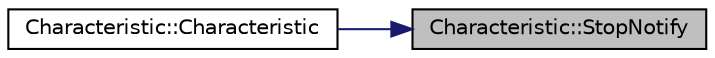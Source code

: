 digraph "Characteristic::StopNotify"
{
 // LATEX_PDF_SIZE
  edge [fontname="Helvetica",fontsize="10",labelfontname="Helvetica",labelfontsize="10"];
  node [fontname="Helvetica",fontsize="10",shape=record];
  rankdir="RL";
  Node1 [label="Characteristic::StopNotify",height=0.2,width=0.4,color="black", fillcolor="grey75", style="filled", fontcolor="black",tooltip=" "];
  Node1 -> Node2 [dir="back",color="midnightblue",fontsize="10",style="solid",fontname="Helvetica"];
  Node2 [label="Characteristic::Characteristic",height=0.2,width=0.4,color="black", fillcolor="white", style="filled",URL="$classCharacteristic.html#a97b2a08d9b3f1fa7c5d1c1441c400b64",tooltip=" "];
}
